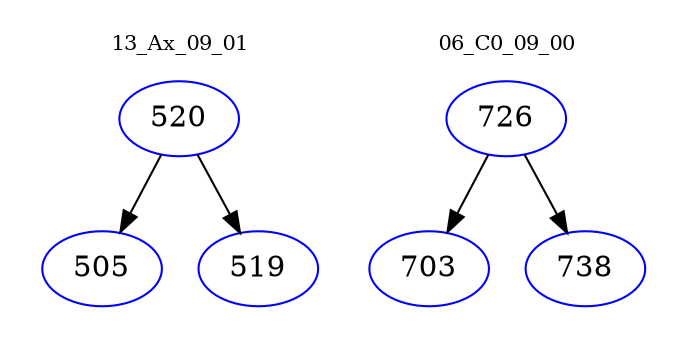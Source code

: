 digraph{
subgraph cluster_0 {
color = white
label = "13_Ax_09_01";
fontsize=10;
T0_520 [label="520", color="blue"]
T0_520 -> T0_505 [color="black"]
T0_505 [label="505", color="blue"]
T0_520 -> T0_519 [color="black"]
T0_519 [label="519", color="blue"]
}
subgraph cluster_1 {
color = white
label = "06_C0_09_00";
fontsize=10;
T1_726 [label="726", color="blue"]
T1_726 -> T1_703 [color="black"]
T1_703 [label="703", color="blue"]
T1_726 -> T1_738 [color="black"]
T1_738 [label="738", color="blue"]
}
}
